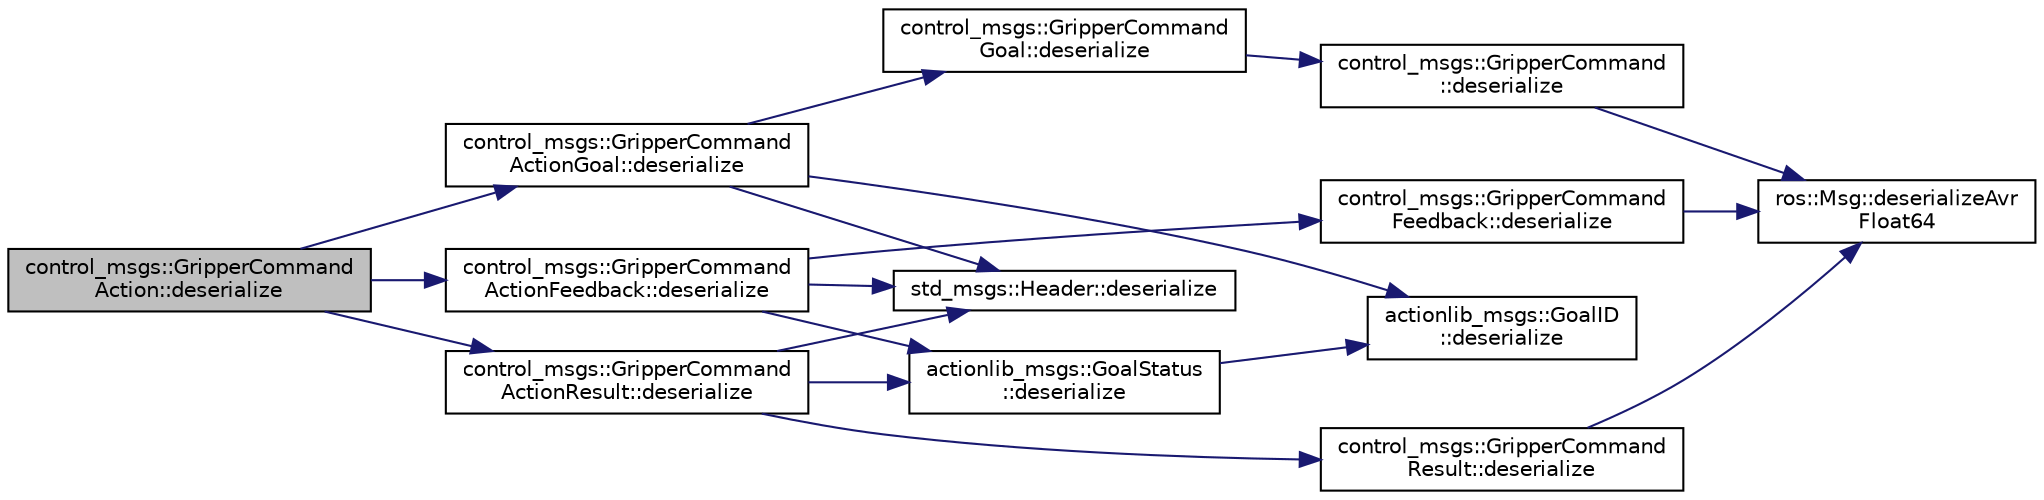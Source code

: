 digraph "control_msgs::GripperCommandAction::deserialize"
{
  edge [fontname="Helvetica",fontsize="10",labelfontname="Helvetica",labelfontsize="10"];
  node [fontname="Helvetica",fontsize="10",shape=record];
  rankdir="LR";
  Node1 [label="control_msgs::GripperCommand\lAction::deserialize",height=0.2,width=0.4,color="black", fillcolor="grey75", style="filled" fontcolor="black"];
  Node1 -> Node2 [color="midnightblue",fontsize="10",style="solid",fontname="Helvetica"];
  Node2 [label="control_msgs::GripperCommand\lActionGoal::deserialize",height=0.2,width=0.4,color="black", fillcolor="white", style="filled",URL="$classcontrol__msgs_1_1_gripper_command_action_goal.html#a7e3a9040e99fc5edc3056102b4ac75b6"];
  Node2 -> Node3 [color="midnightblue",fontsize="10",style="solid",fontname="Helvetica"];
  Node3 [label="std_msgs::Header::deserialize",height=0.2,width=0.4,color="black", fillcolor="white", style="filled",URL="$classstd__msgs_1_1_header.html#a077354cf11d752b6f4fc7c437ec29ac2"];
  Node2 -> Node4 [color="midnightblue",fontsize="10",style="solid",fontname="Helvetica"];
  Node4 [label="actionlib_msgs::GoalID\l::deserialize",height=0.2,width=0.4,color="black", fillcolor="white", style="filled",URL="$classactionlib__msgs_1_1_goal_i_d.html#a34c08058b4c88f0e723307611d57d838"];
  Node2 -> Node5 [color="midnightblue",fontsize="10",style="solid",fontname="Helvetica"];
  Node5 [label="control_msgs::GripperCommand\lGoal::deserialize",height=0.2,width=0.4,color="black", fillcolor="white", style="filled",URL="$classcontrol__msgs_1_1_gripper_command_goal.html#a502ee122607332c4c25666a0e617824f"];
  Node5 -> Node6 [color="midnightblue",fontsize="10",style="solid",fontname="Helvetica"];
  Node6 [label="control_msgs::GripperCommand\l::deserialize",height=0.2,width=0.4,color="black", fillcolor="white", style="filled",URL="$classcontrol__msgs_1_1_gripper_command.html#a2a39245584c4c12afca89b8495ebfcc2"];
  Node6 -> Node7 [color="midnightblue",fontsize="10",style="solid",fontname="Helvetica"];
  Node7 [label="ros::Msg::deserializeAvr\lFloat64",height=0.2,width=0.4,color="black", fillcolor="white", style="filled",URL="$classros_1_1_msg.html#a8494fc1e864aa11612757ba107792b11",tooltip="This tricky function handles demoting a 64bit double to a 32bit float, so that AVR can understand mes..."];
  Node1 -> Node8 [color="midnightblue",fontsize="10",style="solid",fontname="Helvetica"];
  Node8 [label="control_msgs::GripperCommand\lActionResult::deserialize",height=0.2,width=0.4,color="black", fillcolor="white", style="filled",URL="$classcontrol__msgs_1_1_gripper_command_action_result.html#a9b79f68d3a01290e25cc52685bba8e70"];
  Node8 -> Node3 [color="midnightblue",fontsize="10",style="solid",fontname="Helvetica"];
  Node8 -> Node9 [color="midnightblue",fontsize="10",style="solid",fontname="Helvetica"];
  Node9 [label="actionlib_msgs::GoalStatus\l::deserialize",height=0.2,width=0.4,color="black", fillcolor="white", style="filled",URL="$classactionlib__msgs_1_1_goal_status.html#aa8f8d2d456fd3dca1f6a801679bf895d"];
  Node9 -> Node4 [color="midnightblue",fontsize="10",style="solid",fontname="Helvetica"];
  Node8 -> Node10 [color="midnightblue",fontsize="10",style="solid",fontname="Helvetica"];
  Node10 [label="control_msgs::GripperCommand\lResult::deserialize",height=0.2,width=0.4,color="black", fillcolor="white", style="filled",URL="$classcontrol__msgs_1_1_gripper_command_result.html#a679fd8319084d10f8cb6afda482c8347"];
  Node10 -> Node7 [color="midnightblue",fontsize="10",style="solid",fontname="Helvetica"];
  Node1 -> Node11 [color="midnightblue",fontsize="10",style="solid",fontname="Helvetica"];
  Node11 [label="control_msgs::GripperCommand\lActionFeedback::deserialize",height=0.2,width=0.4,color="black", fillcolor="white", style="filled",URL="$classcontrol__msgs_1_1_gripper_command_action_feedback.html#ab9e8c3d8100307b00f9d185fbf19fca7"];
  Node11 -> Node3 [color="midnightblue",fontsize="10",style="solid",fontname="Helvetica"];
  Node11 -> Node9 [color="midnightblue",fontsize="10",style="solid",fontname="Helvetica"];
  Node11 -> Node12 [color="midnightblue",fontsize="10",style="solid",fontname="Helvetica"];
  Node12 [label="control_msgs::GripperCommand\lFeedback::deserialize",height=0.2,width=0.4,color="black", fillcolor="white", style="filled",URL="$classcontrol__msgs_1_1_gripper_command_feedback.html#aee11496cd5dcc22bb8fd9e242d82eb49"];
  Node12 -> Node7 [color="midnightblue",fontsize="10",style="solid",fontname="Helvetica"];
}
